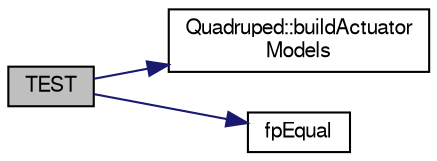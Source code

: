 digraph "TEST"
{
  edge [fontname="FreeSans",fontsize="10",labelfontname="FreeSans",labelfontsize="10"];
  node [fontname="FreeSans",fontsize="10",shape=record];
  rankdir="LR";
  Node1 [label="TEST",height=0.2,width=0.4,color="black", fillcolor="grey75", style="filled", fontcolor="black"];
  Node1 -> Node2 [color="midnightblue",fontsize="10",style="solid",fontname="FreeSans"];
  Node2 [label="Quadruped::buildActuator\lModels",height=0.2,width=0.4,color="black", fillcolor="white", style="filled",URL="$dc/d66/class_quadruped.html#a44aa07cf91c50c3d0e78821ccc620ccc"];
  Node1 -> Node3 [color="midnightblue",fontsize="10",style="solid",fontname="FreeSans"];
  Node3 [label="fpEqual",height=0.2,width=0.4,color="black", fillcolor="white", style="filled",URL="$de/df0/utilities_8h.html#a16ea9aab4737c2622bc370d6a8613d63"];
}
